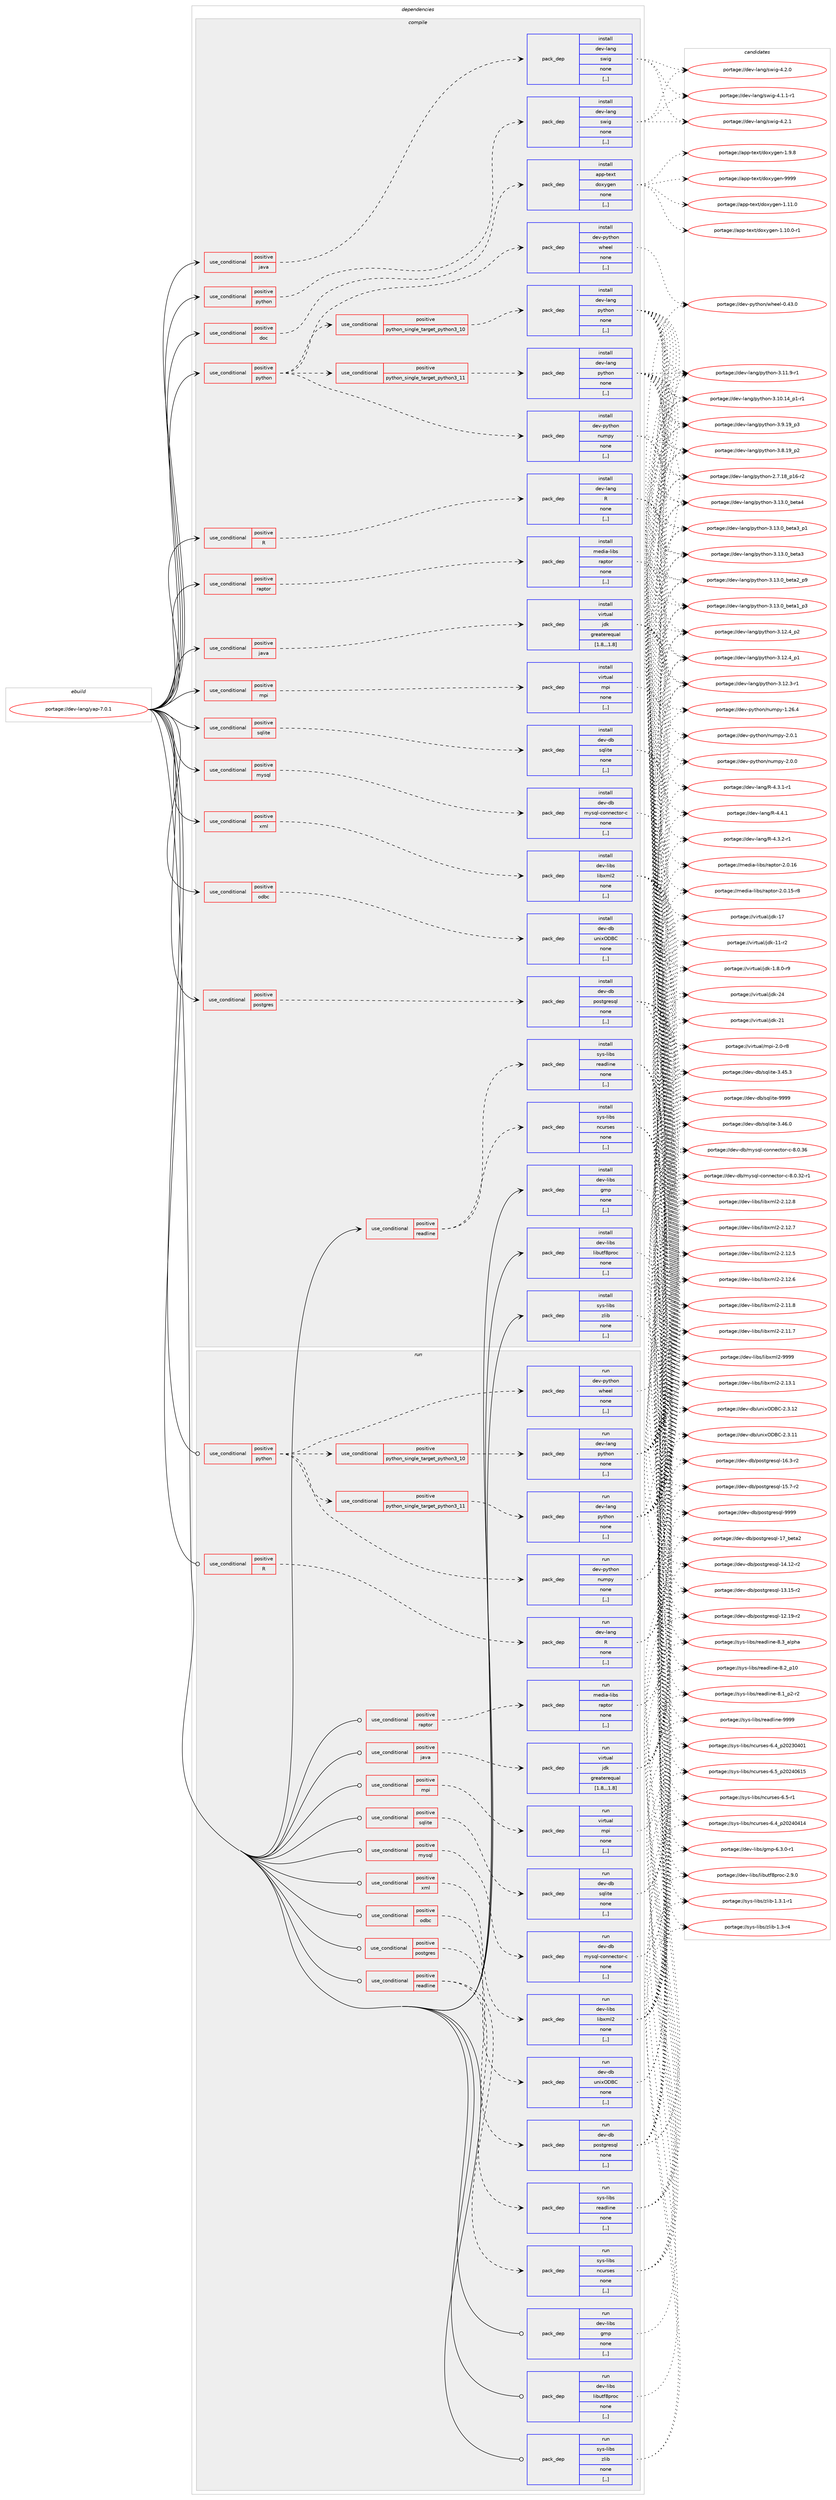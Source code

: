 digraph prolog {

# *************
# Graph options
# *************

newrank=true;
concentrate=true;
compound=true;
graph [rankdir=LR,fontname=Helvetica,fontsize=10,ranksep=1.5];#, ranksep=2.5, nodesep=0.2];
edge  [arrowhead=vee];
node  [fontname=Helvetica,fontsize=10];

# **********
# The ebuild
# **********

subgraph cluster_leftcol {
color=gray;
label=<<i>ebuild</i>>;
id [label="portage://dev-lang/yap-7.0.1", color=red, width=4, href="../dev-lang/yap-7.0.1.svg"];
}

# ****************
# The dependencies
# ****************

subgraph cluster_midcol {
color=gray;
label=<<i>dependencies</i>>;
subgraph cluster_compile {
fillcolor="#eeeeee";
style=filled;
label=<<i>compile</i>>;
subgraph cond25592 {
dependency106062 [label=<<TABLE BORDER="0" CELLBORDER="1" CELLSPACING="0" CELLPADDING="4"><TR><TD ROWSPAN="3" CELLPADDING="10">use_conditional</TD></TR><TR><TD>positive</TD></TR><TR><TD>R</TD></TR></TABLE>>, shape=none, color=red];
subgraph pack79321 {
dependency106063 [label=<<TABLE BORDER="0" CELLBORDER="1" CELLSPACING="0" CELLPADDING="4" WIDTH="220"><TR><TD ROWSPAN="6" CELLPADDING="30">pack_dep</TD></TR><TR><TD WIDTH="110">install</TD></TR><TR><TD>dev-lang</TD></TR><TR><TD>R</TD></TR><TR><TD>none</TD></TR><TR><TD>[,,]</TD></TR></TABLE>>, shape=none, color=blue];
}
dependency106062:e -> dependency106063:w [weight=20,style="dashed",arrowhead="vee"];
}
id:e -> dependency106062:w [weight=20,style="solid",arrowhead="vee"];
subgraph cond25593 {
dependency106064 [label=<<TABLE BORDER="0" CELLBORDER="1" CELLSPACING="0" CELLPADDING="4"><TR><TD ROWSPAN="3" CELLPADDING="10">use_conditional</TD></TR><TR><TD>positive</TD></TR><TR><TD>doc</TD></TR></TABLE>>, shape=none, color=red];
subgraph pack79322 {
dependency106065 [label=<<TABLE BORDER="0" CELLBORDER="1" CELLSPACING="0" CELLPADDING="4" WIDTH="220"><TR><TD ROWSPAN="6" CELLPADDING="30">pack_dep</TD></TR><TR><TD WIDTH="110">install</TD></TR><TR><TD>app-text</TD></TR><TR><TD>doxygen</TD></TR><TR><TD>none</TD></TR><TR><TD>[,,]</TD></TR></TABLE>>, shape=none, color=blue];
}
dependency106064:e -> dependency106065:w [weight=20,style="dashed",arrowhead="vee"];
}
id:e -> dependency106064:w [weight=20,style="solid",arrowhead="vee"];
subgraph cond25594 {
dependency106066 [label=<<TABLE BORDER="0" CELLBORDER="1" CELLSPACING="0" CELLPADDING="4"><TR><TD ROWSPAN="3" CELLPADDING="10">use_conditional</TD></TR><TR><TD>positive</TD></TR><TR><TD>java</TD></TR></TABLE>>, shape=none, color=red];
subgraph pack79323 {
dependency106067 [label=<<TABLE BORDER="0" CELLBORDER="1" CELLSPACING="0" CELLPADDING="4" WIDTH="220"><TR><TD ROWSPAN="6" CELLPADDING="30">pack_dep</TD></TR><TR><TD WIDTH="110">install</TD></TR><TR><TD>dev-lang</TD></TR><TR><TD>swig</TD></TR><TR><TD>none</TD></TR><TR><TD>[,,]</TD></TR></TABLE>>, shape=none, color=blue];
}
dependency106066:e -> dependency106067:w [weight=20,style="dashed",arrowhead="vee"];
}
id:e -> dependency106066:w [weight=20,style="solid",arrowhead="vee"];
subgraph cond25595 {
dependency106068 [label=<<TABLE BORDER="0" CELLBORDER="1" CELLSPACING="0" CELLPADDING="4"><TR><TD ROWSPAN="3" CELLPADDING="10">use_conditional</TD></TR><TR><TD>positive</TD></TR><TR><TD>java</TD></TR></TABLE>>, shape=none, color=red];
subgraph pack79324 {
dependency106069 [label=<<TABLE BORDER="0" CELLBORDER="1" CELLSPACING="0" CELLPADDING="4" WIDTH="220"><TR><TD ROWSPAN="6" CELLPADDING="30">pack_dep</TD></TR><TR><TD WIDTH="110">install</TD></TR><TR><TD>virtual</TD></TR><TR><TD>jdk</TD></TR><TR><TD>greaterequal</TD></TR><TR><TD>[1.8,,,1.8]</TD></TR></TABLE>>, shape=none, color=blue];
}
dependency106068:e -> dependency106069:w [weight=20,style="dashed",arrowhead="vee"];
}
id:e -> dependency106068:w [weight=20,style="solid",arrowhead="vee"];
subgraph cond25596 {
dependency106070 [label=<<TABLE BORDER="0" CELLBORDER="1" CELLSPACING="0" CELLPADDING="4"><TR><TD ROWSPAN="3" CELLPADDING="10">use_conditional</TD></TR><TR><TD>positive</TD></TR><TR><TD>mpi</TD></TR></TABLE>>, shape=none, color=red];
subgraph pack79325 {
dependency106071 [label=<<TABLE BORDER="0" CELLBORDER="1" CELLSPACING="0" CELLPADDING="4" WIDTH="220"><TR><TD ROWSPAN="6" CELLPADDING="30">pack_dep</TD></TR><TR><TD WIDTH="110">install</TD></TR><TR><TD>virtual</TD></TR><TR><TD>mpi</TD></TR><TR><TD>none</TD></TR><TR><TD>[,,]</TD></TR></TABLE>>, shape=none, color=blue];
}
dependency106070:e -> dependency106071:w [weight=20,style="dashed",arrowhead="vee"];
}
id:e -> dependency106070:w [weight=20,style="solid",arrowhead="vee"];
subgraph cond25597 {
dependency106072 [label=<<TABLE BORDER="0" CELLBORDER="1" CELLSPACING="0" CELLPADDING="4"><TR><TD ROWSPAN="3" CELLPADDING="10">use_conditional</TD></TR><TR><TD>positive</TD></TR><TR><TD>mysql</TD></TR></TABLE>>, shape=none, color=red];
subgraph pack79326 {
dependency106073 [label=<<TABLE BORDER="0" CELLBORDER="1" CELLSPACING="0" CELLPADDING="4" WIDTH="220"><TR><TD ROWSPAN="6" CELLPADDING="30">pack_dep</TD></TR><TR><TD WIDTH="110">install</TD></TR><TR><TD>dev-db</TD></TR><TR><TD>mysql-connector-c</TD></TR><TR><TD>none</TD></TR><TR><TD>[,,]</TD></TR></TABLE>>, shape=none, color=blue];
}
dependency106072:e -> dependency106073:w [weight=20,style="dashed",arrowhead="vee"];
}
id:e -> dependency106072:w [weight=20,style="solid",arrowhead="vee"];
subgraph cond25598 {
dependency106074 [label=<<TABLE BORDER="0" CELLBORDER="1" CELLSPACING="0" CELLPADDING="4"><TR><TD ROWSPAN="3" CELLPADDING="10">use_conditional</TD></TR><TR><TD>positive</TD></TR><TR><TD>odbc</TD></TR></TABLE>>, shape=none, color=red];
subgraph pack79327 {
dependency106075 [label=<<TABLE BORDER="0" CELLBORDER="1" CELLSPACING="0" CELLPADDING="4" WIDTH="220"><TR><TD ROWSPAN="6" CELLPADDING="30">pack_dep</TD></TR><TR><TD WIDTH="110">install</TD></TR><TR><TD>dev-db</TD></TR><TR><TD>unixODBC</TD></TR><TR><TD>none</TD></TR><TR><TD>[,,]</TD></TR></TABLE>>, shape=none, color=blue];
}
dependency106074:e -> dependency106075:w [weight=20,style="dashed",arrowhead="vee"];
}
id:e -> dependency106074:w [weight=20,style="solid",arrowhead="vee"];
subgraph cond25599 {
dependency106076 [label=<<TABLE BORDER="0" CELLBORDER="1" CELLSPACING="0" CELLPADDING="4"><TR><TD ROWSPAN="3" CELLPADDING="10">use_conditional</TD></TR><TR><TD>positive</TD></TR><TR><TD>postgres</TD></TR></TABLE>>, shape=none, color=red];
subgraph pack79328 {
dependency106077 [label=<<TABLE BORDER="0" CELLBORDER="1" CELLSPACING="0" CELLPADDING="4" WIDTH="220"><TR><TD ROWSPAN="6" CELLPADDING="30">pack_dep</TD></TR><TR><TD WIDTH="110">install</TD></TR><TR><TD>dev-db</TD></TR><TR><TD>postgresql</TD></TR><TR><TD>none</TD></TR><TR><TD>[,,]</TD></TR></TABLE>>, shape=none, color=blue];
}
dependency106076:e -> dependency106077:w [weight=20,style="dashed",arrowhead="vee"];
}
id:e -> dependency106076:w [weight=20,style="solid",arrowhead="vee"];
subgraph cond25600 {
dependency106078 [label=<<TABLE BORDER="0" CELLBORDER="1" CELLSPACING="0" CELLPADDING="4"><TR><TD ROWSPAN="3" CELLPADDING="10">use_conditional</TD></TR><TR><TD>positive</TD></TR><TR><TD>python</TD></TR></TABLE>>, shape=none, color=red];
subgraph cond25601 {
dependency106079 [label=<<TABLE BORDER="0" CELLBORDER="1" CELLSPACING="0" CELLPADDING="4"><TR><TD ROWSPAN="3" CELLPADDING="10">use_conditional</TD></TR><TR><TD>positive</TD></TR><TR><TD>python_single_target_python3_10</TD></TR></TABLE>>, shape=none, color=red];
subgraph pack79329 {
dependency106080 [label=<<TABLE BORDER="0" CELLBORDER="1" CELLSPACING="0" CELLPADDING="4" WIDTH="220"><TR><TD ROWSPAN="6" CELLPADDING="30">pack_dep</TD></TR><TR><TD WIDTH="110">install</TD></TR><TR><TD>dev-lang</TD></TR><TR><TD>python</TD></TR><TR><TD>none</TD></TR><TR><TD>[,,]</TD></TR></TABLE>>, shape=none, color=blue];
}
dependency106079:e -> dependency106080:w [weight=20,style="dashed",arrowhead="vee"];
}
dependency106078:e -> dependency106079:w [weight=20,style="dashed",arrowhead="vee"];
subgraph cond25602 {
dependency106081 [label=<<TABLE BORDER="0" CELLBORDER="1" CELLSPACING="0" CELLPADDING="4"><TR><TD ROWSPAN="3" CELLPADDING="10">use_conditional</TD></TR><TR><TD>positive</TD></TR><TR><TD>python_single_target_python3_11</TD></TR></TABLE>>, shape=none, color=red];
subgraph pack79330 {
dependency106082 [label=<<TABLE BORDER="0" CELLBORDER="1" CELLSPACING="0" CELLPADDING="4" WIDTH="220"><TR><TD ROWSPAN="6" CELLPADDING="30">pack_dep</TD></TR><TR><TD WIDTH="110">install</TD></TR><TR><TD>dev-lang</TD></TR><TR><TD>python</TD></TR><TR><TD>none</TD></TR><TR><TD>[,,]</TD></TR></TABLE>>, shape=none, color=blue];
}
dependency106081:e -> dependency106082:w [weight=20,style="dashed",arrowhead="vee"];
}
dependency106078:e -> dependency106081:w [weight=20,style="dashed",arrowhead="vee"];
subgraph pack79331 {
dependency106083 [label=<<TABLE BORDER="0" CELLBORDER="1" CELLSPACING="0" CELLPADDING="4" WIDTH="220"><TR><TD ROWSPAN="6" CELLPADDING="30">pack_dep</TD></TR><TR><TD WIDTH="110">install</TD></TR><TR><TD>dev-python</TD></TR><TR><TD>wheel</TD></TR><TR><TD>none</TD></TR><TR><TD>[,,]</TD></TR></TABLE>>, shape=none, color=blue];
}
dependency106078:e -> dependency106083:w [weight=20,style="dashed",arrowhead="vee"];
subgraph pack79332 {
dependency106084 [label=<<TABLE BORDER="0" CELLBORDER="1" CELLSPACING="0" CELLPADDING="4" WIDTH="220"><TR><TD ROWSPAN="6" CELLPADDING="30">pack_dep</TD></TR><TR><TD WIDTH="110">install</TD></TR><TR><TD>dev-python</TD></TR><TR><TD>numpy</TD></TR><TR><TD>none</TD></TR><TR><TD>[,,]</TD></TR></TABLE>>, shape=none, color=blue];
}
dependency106078:e -> dependency106084:w [weight=20,style="dashed",arrowhead="vee"];
}
id:e -> dependency106078:w [weight=20,style="solid",arrowhead="vee"];
subgraph cond25603 {
dependency106085 [label=<<TABLE BORDER="0" CELLBORDER="1" CELLSPACING="0" CELLPADDING="4"><TR><TD ROWSPAN="3" CELLPADDING="10">use_conditional</TD></TR><TR><TD>positive</TD></TR><TR><TD>python</TD></TR></TABLE>>, shape=none, color=red];
subgraph pack79333 {
dependency106086 [label=<<TABLE BORDER="0" CELLBORDER="1" CELLSPACING="0" CELLPADDING="4" WIDTH="220"><TR><TD ROWSPAN="6" CELLPADDING="30">pack_dep</TD></TR><TR><TD WIDTH="110">install</TD></TR><TR><TD>dev-lang</TD></TR><TR><TD>swig</TD></TR><TR><TD>none</TD></TR><TR><TD>[,,]</TD></TR></TABLE>>, shape=none, color=blue];
}
dependency106085:e -> dependency106086:w [weight=20,style="dashed",arrowhead="vee"];
}
id:e -> dependency106085:w [weight=20,style="solid",arrowhead="vee"];
subgraph cond25604 {
dependency106087 [label=<<TABLE BORDER="0" CELLBORDER="1" CELLSPACING="0" CELLPADDING="4"><TR><TD ROWSPAN="3" CELLPADDING="10">use_conditional</TD></TR><TR><TD>positive</TD></TR><TR><TD>raptor</TD></TR></TABLE>>, shape=none, color=red];
subgraph pack79334 {
dependency106088 [label=<<TABLE BORDER="0" CELLBORDER="1" CELLSPACING="0" CELLPADDING="4" WIDTH="220"><TR><TD ROWSPAN="6" CELLPADDING="30">pack_dep</TD></TR><TR><TD WIDTH="110">install</TD></TR><TR><TD>media-libs</TD></TR><TR><TD>raptor</TD></TR><TR><TD>none</TD></TR><TR><TD>[,,]</TD></TR></TABLE>>, shape=none, color=blue];
}
dependency106087:e -> dependency106088:w [weight=20,style="dashed",arrowhead="vee"];
}
id:e -> dependency106087:w [weight=20,style="solid",arrowhead="vee"];
subgraph cond25605 {
dependency106089 [label=<<TABLE BORDER="0" CELLBORDER="1" CELLSPACING="0" CELLPADDING="4"><TR><TD ROWSPAN="3" CELLPADDING="10">use_conditional</TD></TR><TR><TD>positive</TD></TR><TR><TD>readline</TD></TR></TABLE>>, shape=none, color=red];
subgraph pack79335 {
dependency106090 [label=<<TABLE BORDER="0" CELLBORDER="1" CELLSPACING="0" CELLPADDING="4" WIDTH="220"><TR><TD ROWSPAN="6" CELLPADDING="30">pack_dep</TD></TR><TR><TD WIDTH="110">install</TD></TR><TR><TD>sys-libs</TD></TR><TR><TD>readline</TD></TR><TR><TD>none</TD></TR><TR><TD>[,,]</TD></TR></TABLE>>, shape=none, color=blue];
}
dependency106089:e -> dependency106090:w [weight=20,style="dashed",arrowhead="vee"];
subgraph pack79336 {
dependency106091 [label=<<TABLE BORDER="0" CELLBORDER="1" CELLSPACING="0" CELLPADDING="4" WIDTH="220"><TR><TD ROWSPAN="6" CELLPADDING="30">pack_dep</TD></TR><TR><TD WIDTH="110">install</TD></TR><TR><TD>sys-libs</TD></TR><TR><TD>ncurses</TD></TR><TR><TD>none</TD></TR><TR><TD>[,,]</TD></TR></TABLE>>, shape=none, color=blue];
}
dependency106089:e -> dependency106091:w [weight=20,style="dashed",arrowhead="vee"];
}
id:e -> dependency106089:w [weight=20,style="solid",arrowhead="vee"];
subgraph cond25606 {
dependency106092 [label=<<TABLE BORDER="0" CELLBORDER="1" CELLSPACING="0" CELLPADDING="4"><TR><TD ROWSPAN="3" CELLPADDING="10">use_conditional</TD></TR><TR><TD>positive</TD></TR><TR><TD>sqlite</TD></TR></TABLE>>, shape=none, color=red];
subgraph pack79337 {
dependency106093 [label=<<TABLE BORDER="0" CELLBORDER="1" CELLSPACING="0" CELLPADDING="4" WIDTH="220"><TR><TD ROWSPAN="6" CELLPADDING="30">pack_dep</TD></TR><TR><TD WIDTH="110">install</TD></TR><TR><TD>dev-db</TD></TR><TR><TD>sqlite</TD></TR><TR><TD>none</TD></TR><TR><TD>[,,]</TD></TR></TABLE>>, shape=none, color=blue];
}
dependency106092:e -> dependency106093:w [weight=20,style="dashed",arrowhead="vee"];
}
id:e -> dependency106092:w [weight=20,style="solid",arrowhead="vee"];
subgraph cond25607 {
dependency106094 [label=<<TABLE BORDER="0" CELLBORDER="1" CELLSPACING="0" CELLPADDING="4"><TR><TD ROWSPAN="3" CELLPADDING="10">use_conditional</TD></TR><TR><TD>positive</TD></TR><TR><TD>xml</TD></TR></TABLE>>, shape=none, color=red];
subgraph pack79338 {
dependency106095 [label=<<TABLE BORDER="0" CELLBORDER="1" CELLSPACING="0" CELLPADDING="4" WIDTH="220"><TR><TD ROWSPAN="6" CELLPADDING="30">pack_dep</TD></TR><TR><TD WIDTH="110">install</TD></TR><TR><TD>dev-libs</TD></TR><TR><TD>libxml2</TD></TR><TR><TD>none</TD></TR><TR><TD>[,,]</TD></TR></TABLE>>, shape=none, color=blue];
}
dependency106094:e -> dependency106095:w [weight=20,style="dashed",arrowhead="vee"];
}
id:e -> dependency106094:w [weight=20,style="solid",arrowhead="vee"];
subgraph pack79339 {
dependency106096 [label=<<TABLE BORDER="0" CELLBORDER="1" CELLSPACING="0" CELLPADDING="4" WIDTH="220"><TR><TD ROWSPAN="6" CELLPADDING="30">pack_dep</TD></TR><TR><TD WIDTH="110">install</TD></TR><TR><TD>dev-libs</TD></TR><TR><TD>gmp</TD></TR><TR><TD>none</TD></TR><TR><TD>[,,]</TD></TR></TABLE>>, shape=none, color=blue];
}
id:e -> dependency106096:w [weight=20,style="solid",arrowhead="vee"];
subgraph pack79340 {
dependency106097 [label=<<TABLE BORDER="0" CELLBORDER="1" CELLSPACING="0" CELLPADDING="4" WIDTH="220"><TR><TD ROWSPAN="6" CELLPADDING="30">pack_dep</TD></TR><TR><TD WIDTH="110">install</TD></TR><TR><TD>dev-libs</TD></TR><TR><TD>libutf8proc</TD></TR><TR><TD>none</TD></TR><TR><TD>[,,]</TD></TR></TABLE>>, shape=none, color=blue];
}
id:e -> dependency106097:w [weight=20,style="solid",arrowhead="vee"];
subgraph pack79341 {
dependency106098 [label=<<TABLE BORDER="0" CELLBORDER="1" CELLSPACING="0" CELLPADDING="4" WIDTH="220"><TR><TD ROWSPAN="6" CELLPADDING="30">pack_dep</TD></TR><TR><TD WIDTH="110">install</TD></TR><TR><TD>sys-libs</TD></TR><TR><TD>zlib</TD></TR><TR><TD>none</TD></TR><TR><TD>[,,]</TD></TR></TABLE>>, shape=none, color=blue];
}
id:e -> dependency106098:w [weight=20,style="solid",arrowhead="vee"];
}
subgraph cluster_compileandrun {
fillcolor="#eeeeee";
style=filled;
label=<<i>compile and run</i>>;
}
subgraph cluster_run {
fillcolor="#eeeeee";
style=filled;
label=<<i>run</i>>;
subgraph cond25608 {
dependency106099 [label=<<TABLE BORDER="0" CELLBORDER="1" CELLSPACING="0" CELLPADDING="4"><TR><TD ROWSPAN="3" CELLPADDING="10">use_conditional</TD></TR><TR><TD>positive</TD></TR><TR><TD>R</TD></TR></TABLE>>, shape=none, color=red];
subgraph pack79342 {
dependency106100 [label=<<TABLE BORDER="0" CELLBORDER="1" CELLSPACING="0" CELLPADDING="4" WIDTH="220"><TR><TD ROWSPAN="6" CELLPADDING="30">pack_dep</TD></TR><TR><TD WIDTH="110">run</TD></TR><TR><TD>dev-lang</TD></TR><TR><TD>R</TD></TR><TR><TD>none</TD></TR><TR><TD>[,,]</TD></TR></TABLE>>, shape=none, color=blue];
}
dependency106099:e -> dependency106100:w [weight=20,style="dashed",arrowhead="vee"];
}
id:e -> dependency106099:w [weight=20,style="solid",arrowhead="odot"];
subgraph cond25609 {
dependency106101 [label=<<TABLE BORDER="0" CELLBORDER="1" CELLSPACING="0" CELLPADDING="4"><TR><TD ROWSPAN="3" CELLPADDING="10">use_conditional</TD></TR><TR><TD>positive</TD></TR><TR><TD>java</TD></TR></TABLE>>, shape=none, color=red];
subgraph pack79343 {
dependency106102 [label=<<TABLE BORDER="0" CELLBORDER="1" CELLSPACING="0" CELLPADDING="4" WIDTH="220"><TR><TD ROWSPAN="6" CELLPADDING="30">pack_dep</TD></TR><TR><TD WIDTH="110">run</TD></TR><TR><TD>virtual</TD></TR><TR><TD>jdk</TD></TR><TR><TD>greaterequal</TD></TR><TR><TD>[1.8,,,1.8]</TD></TR></TABLE>>, shape=none, color=blue];
}
dependency106101:e -> dependency106102:w [weight=20,style="dashed",arrowhead="vee"];
}
id:e -> dependency106101:w [weight=20,style="solid",arrowhead="odot"];
subgraph cond25610 {
dependency106103 [label=<<TABLE BORDER="0" CELLBORDER="1" CELLSPACING="0" CELLPADDING="4"><TR><TD ROWSPAN="3" CELLPADDING="10">use_conditional</TD></TR><TR><TD>positive</TD></TR><TR><TD>mpi</TD></TR></TABLE>>, shape=none, color=red];
subgraph pack79344 {
dependency106104 [label=<<TABLE BORDER="0" CELLBORDER="1" CELLSPACING="0" CELLPADDING="4" WIDTH="220"><TR><TD ROWSPAN="6" CELLPADDING="30">pack_dep</TD></TR><TR><TD WIDTH="110">run</TD></TR><TR><TD>virtual</TD></TR><TR><TD>mpi</TD></TR><TR><TD>none</TD></TR><TR><TD>[,,]</TD></TR></TABLE>>, shape=none, color=blue];
}
dependency106103:e -> dependency106104:w [weight=20,style="dashed",arrowhead="vee"];
}
id:e -> dependency106103:w [weight=20,style="solid",arrowhead="odot"];
subgraph cond25611 {
dependency106105 [label=<<TABLE BORDER="0" CELLBORDER="1" CELLSPACING="0" CELLPADDING="4"><TR><TD ROWSPAN="3" CELLPADDING="10">use_conditional</TD></TR><TR><TD>positive</TD></TR><TR><TD>mysql</TD></TR></TABLE>>, shape=none, color=red];
subgraph pack79345 {
dependency106106 [label=<<TABLE BORDER="0" CELLBORDER="1" CELLSPACING="0" CELLPADDING="4" WIDTH="220"><TR><TD ROWSPAN="6" CELLPADDING="30">pack_dep</TD></TR><TR><TD WIDTH="110">run</TD></TR><TR><TD>dev-db</TD></TR><TR><TD>mysql-connector-c</TD></TR><TR><TD>none</TD></TR><TR><TD>[,,]</TD></TR></TABLE>>, shape=none, color=blue];
}
dependency106105:e -> dependency106106:w [weight=20,style="dashed",arrowhead="vee"];
}
id:e -> dependency106105:w [weight=20,style="solid",arrowhead="odot"];
subgraph cond25612 {
dependency106107 [label=<<TABLE BORDER="0" CELLBORDER="1" CELLSPACING="0" CELLPADDING="4"><TR><TD ROWSPAN="3" CELLPADDING="10">use_conditional</TD></TR><TR><TD>positive</TD></TR><TR><TD>odbc</TD></TR></TABLE>>, shape=none, color=red];
subgraph pack79346 {
dependency106108 [label=<<TABLE BORDER="0" CELLBORDER="1" CELLSPACING="0" CELLPADDING="4" WIDTH="220"><TR><TD ROWSPAN="6" CELLPADDING="30">pack_dep</TD></TR><TR><TD WIDTH="110">run</TD></TR><TR><TD>dev-db</TD></TR><TR><TD>unixODBC</TD></TR><TR><TD>none</TD></TR><TR><TD>[,,]</TD></TR></TABLE>>, shape=none, color=blue];
}
dependency106107:e -> dependency106108:w [weight=20,style="dashed",arrowhead="vee"];
}
id:e -> dependency106107:w [weight=20,style="solid",arrowhead="odot"];
subgraph cond25613 {
dependency106109 [label=<<TABLE BORDER="0" CELLBORDER="1" CELLSPACING="0" CELLPADDING="4"><TR><TD ROWSPAN="3" CELLPADDING="10">use_conditional</TD></TR><TR><TD>positive</TD></TR><TR><TD>postgres</TD></TR></TABLE>>, shape=none, color=red];
subgraph pack79347 {
dependency106110 [label=<<TABLE BORDER="0" CELLBORDER="1" CELLSPACING="0" CELLPADDING="4" WIDTH="220"><TR><TD ROWSPAN="6" CELLPADDING="30">pack_dep</TD></TR><TR><TD WIDTH="110">run</TD></TR><TR><TD>dev-db</TD></TR><TR><TD>postgresql</TD></TR><TR><TD>none</TD></TR><TR><TD>[,,]</TD></TR></TABLE>>, shape=none, color=blue];
}
dependency106109:e -> dependency106110:w [weight=20,style="dashed",arrowhead="vee"];
}
id:e -> dependency106109:w [weight=20,style="solid",arrowhead="odot"];
subgraph cond25614 {
dependency106111 [label=<<TABLE BORDER="0" CELLBORDER="1" CELLSPACING="0" CELLPADDING="4"><TR><TD ROWSPAN="3" CELLPADDING="10">use_conditional</TD></TR><TR><TD>positive</TD></TR><TR><TD>python</TD></TR></TABLE>>, shape=none, color=red];
subgraph cond25615 {
dependency106112 [label=<<TABLE BORDER="0" CELLBORDER="1" CELLSPACING="0" CELLPADDING="4"><TR><TD ROWSPAN="3" CELLPADDING="10">use_conditional</TD></TR><TR><TD>positive</TD></TR><TR><TD>python_single_target_python3_10</TD></TR></TABLE>>, shape=none, color=red];
subgraph pack79348 {
dependency106113 [label=<<TABLE BORDER="0" CELLBORDER="1" CELLSPACING="0" CELLPADDING="4" WIDTH="220"><TR><TD ROWSPAN="6" CELLPADDING="30">pack_dep</TD></TR><TR><TD WIDTH="110">run</TD></TR><TR><TD>dev-lang</TD></TR><TR><TD>python</TD></TR><TR><TD>none</TD></TR><TR><TD>[,,]</TD></TR></TABLE>>, shape=none, color=blue];
}
dependency106112:e -> dependency106113:w [weight=20,style="dashed",arrowhead="vee"];
}
dependency106111:e -> dependency106112:w [weight=20,style="dashed",arrowhead="vee"];
subgraph cond25616 {
dependency106114 [label=<<TABLE BORDER="0" CELLBORDER="1" CELLSPACING="0" CELLPADDING="4"><TR><TD ROWSPAN="3" CELLPADDING="10">use_conditional</TD></TR><TR><TD>positive</TD></TR><TR><TD>python_single_target_python3_11</TD></TR></TABLE>>, shape=none, color=red];
subgraph pack79349 {
dependency106115 [label=<<TABLE BORDER="0" CELLBORDER="1" CELLSPACING="0" CELLPADDING="4" WIDTH="220"><TR><TD ROWSPAN="6" CELLPADDING="30">pack_dep</TD></TR><TR><TD WIDTH="110">run</TD></TR><TR><TD>dev-lang</TD></TR><TR><TD>python</TD></TR><TR><TD>none</TD></TR><TR><TD>[,,]</TD></TR></TABLE>>, shape=none, color=blue];
}
dependency106114:e -> dependency106115:w [weight=20,style="dashed",arrowhead="vee"];
}
dependency106111:e -> dependency106114:w [weight=20,style="dashed",arrowhead="vee"];
subgraph pack79350 {
dependency106116 [label=<<TABLE BORDER="0" CELLBORDER="1" CELLSPACING="0" CELLPADDING="4" WIDTH="220"><TR><TD ROWSPAN="6" CELLPADDING="30">pack_dep</TD></TR><TR><TD WIDTH="110">run</TD></TR><TR><TD>dev-python</TD></TR><TR><TD>wheel</TD></TR><TR><TD>none</TD></TR><TR><TD>[,,]</TD></TR></TABLE>>, shape=none, color=blue];
}
dependency106111:e -> dependency106116:w [weight=20,style="dashed",arrowhead="vee"];
subgraph pack79351 {
dependency106117 [label=<<TABLE BORDER="0" CELLBORDER="1" CELLSPACING="0" CELLPADDING="4" WIDTH="220"><TR><TD ROWSPAN="6" CELLPADDING="30">pack_dep</TD></TR><TR><TD WIDTH="110">run</TD></TR><TR><TD>dev-python</TD></TR><TR><TD>numpy</TD></TR><TR><TD>none</TD></TR><TR><TD>[,,]</TD></TR></TABLE>>, shape=none, color=blue];
}
dependency106111:e -> dependency106117:w [weight=20,style="dashed",arrowhead="vee"];
}
id:e -> dependency106111:w [weight=20,style="solid",arrowhead="odot"];
subgraph cond25617 {
dependency106118 [label=<<TABLE BORDER="0" CELLBORDER="1" CELLSPACING="0" CELLPADDING="4"><TR><TD ROWSPAN="3" CELLPADDING="10">use_conditional</TD></TR><TR><TD>positive</TD></TR><TR><TD>raptor</TD></TR></TABLE>>, shape=none, color=red];
subgraph pack79352 {
dependency106119 [label=<<TABLE BORDER="0" CELLBORDER="1" CELLSPACING="0" CELLPADDING="4" WIDTH="220"><TR><TD ROWSPAN="6" CELLPADDING="30">pack_dep</TD></TR><TR><TD WIDTH="110">run</TD></TR><TR><TD>media-libs</TD></TR><TR><TD>raptor</TD></TR><TR><TD>none</TD></TR><TR><TD>[,,]</TD></TR></TABLE>>, shape=none, color=blue];
}
dependency106118:e -> dependency106119:w [weight=20,style="dashed",arrowhead="vee"];
}
id:e -> dependency106118:w [weight=20,style="solid",arrowhead="odot"];
subgraph cond25618 {
dependency106120 [label=<<TABLE BORDER="0" CELLBORDER="1" CELLSPACING="0" CELLPADDING="4"><TR><TD ROWSPAN="3" CELLPADDING="10">use_conditional</TD></TR><TR><TD>positive</TD></TR><TR><TD>readline</TD></TR></TABLE>>, shape=none, color=red];
subgraph pack79353 {
dependency106121 [label=<<TABLE BORDER="0" CELLBORDER="1" CELLSPACING="0" CELLPADDING="4" WIDTH="220"><TR><TD ROWSPAN="6" CELLPADDING="30">pack_dep</TD></TR><TR><TD WIDTH="110">run</TD></TR><TR><TD>sys-libs</TD></TR><TR><TD>readline</TD></TR><TR><TD>none</TD></TR><TR><TD>[,,]</TD></TR></TABLE>>, shape=none, color=blue];
}
dependency106120:e -> dependency106121:w [weight=20,style="dashed",arrowhead="vee"];
subgraph pack79354 {
dependency106122 [label=<<TABLE BORDER="0" CELLBORDER="1" CELLSPACING="0" CELLPADDING="4" WIDTH="220"><TR><TD ROWSPAN="6" CELLPADDING="30">pack_dep</TD></TR><TR><TD WIDTH="110">run</TD></TR><TR><TD>sys-libs</TD></TR><TR><TD>ncurses</TD></TR><TR><TD>none</TD></TR><TR><TD>[,,]</TD></TR></TABLE>>, shape=none, color=blue];
}
dependency106120:e -> dependency106122:w [weight=20,style="dashed",arrowhead="vee"];
}
id:e -> dependency106120:w [weight=20,style="solid",arrowhead="odot"];
subgraph cond25619 {
dependency106123 [label=<<TABLE BORDER="0" CELLBORDER="1" CELLSPACING="0" CELLPADDING="4"><TR><TD ROWSPAN="3" CELLPADDING="10">use_conditional</TD></TR><TR><TD>positive</TD></TR><TR><TD>sqlite</TD></TR></TABLE>>, shape=none, color=red];
subgraph pack79355 {
dependency106124 [label=<<TABLE BORDER="0" CELLBORDER="1" CELLSPACING="0" CELLPADDING="4" WIDTH="220"><TR><TD ROWSPAN="6" CELLPADDING="30">pack_dep</TD></TR><TR><TD WIDTH="110">run</TD></TR><TR><TD>dev-db</TD></TR><TR><TD>sqlite</TD></TR><TR><TD>none</TD></TR><TR><TD>[,,]</TD></TR></TABLE>>, shape=none, color=blue];
}
dependency106123:e -> dependency106124:w [weight=20,style="dashed",arrowhead="vee"];
}
id:e -> dependency106123:w [weight=20,style="solid",arrowhead="odot"];
subgraph cond25620 {
dependency106125 [label=<<TABLE BORDER="0" CELLBORDER="1" CELLSPACING="0" CELLPADDING="4"><TR><TD ROWSPAN="3" CELLPADDING="10">use_conditional</TD></TR><TR><TD>positive</TD></TR><TR><TD>xml</TD></TR></TABLE>>, shape=none, color=red];
subgraph pack79356 {
dependency106126 [label=<<TABLE BORDER="0" CELLBORDER="1" CELLSPACING="0" CELLPADDING="4" WIDTH="220"><TR><TD ROWSPAN="6" CELLPADDING="30">pack_dep</TD></TR><TR><TD WIDTH="110">run</TD></TR><TR><TD>dev-libs</TD></TR><TR><TD>libxml2</TD></TR><TR><TD>none</TD></TR><TR><TD>[,,]</TD></TR></TABLE>>, shape=none, color=blue];
}
dependency106125:e -> dependency106126:w [weight=20,style="dashed",arrowhead="vee"];
}
id:e -> dependency106125:w [weight=20,style="solid",arrowhead="odot"];
subgraph pack79357 {
dependency106127 [label=<<TABLE BORDER="0" CELLBORDER="1" CELLSPACING="0" CELLPADDING="4" WIDTH="220"><TR><TD ROWSPAN="6" CELLPADDING="30">pack_dep</TD></TR><TR><TD WIDTH="110">run</TD></TR><TR><TD>dev-libs</TD></TR><TR><TD>gmp</TD></TR><TR><TD>none</TD></TR><TR><TD>[,,]</TD></TR></TABLE>>, shape=none, color=blue];
}
id:e -> dependency106127:w [weight=20,style="solid",arrowhead="odot"];
subgraph pack79358 {
dependency106128 [label=<<TABLE BORDER="0" CELLBORDER="1" CELLSPACING="0" CELLPADDING="4" WIDTH="220"><TR><TD ROWSPAN="6" CELLPADDING="30">pack_dep</TD></TR><TR><TD WIDTH="110">run</TD></TR><TR><TD>dev-libs</TD></TR><TR><TD>libutf8proc</TD></TR><TR><TD>none</TD></TR><TR><TD>[,,]</TD></TR></TABLE>>, shape=none, color=blue];
}
id:e -> dependency106128:w [weight=20,style="solid",arrowhead="odot"];
subgraph pack79359 {
dependency106129 [label=<<TABLE BORDER="0" CELLBORDER="1" CELLSPACING="0" CELLPADDING="4" WIDTH="220"><TR><TD ROWSPAN="6" CELLPADDING="30">pack_dep</TD></TR><TR><TD WIDTH="110">run</TD></TR><TR><TD>sys-libs</TD></TR><TR><TD>zlib</TD></TR><TR><TD>none</TD></TR><TR><TD>[,,]</TD></TR></TABLE>>, shape=none, color=blue];
}
id:e -> dependency106129:w [weight=20,style="solid",arrowhead="odot"];
}
}

# **************
# The candidates
# **************

subgraph cluster_choices {
rank=same;
color=gray;
label=<<i>candidates</i>>;

subgraph choice79321 {
color=black;
nodesep=1;
choice10010111845108971101034782455246524649 [label="portage://dev-lang/R-4.4.1", color=red, width=4,href="../dev-lang/R-4.4.1.svg"];
choice100101118451089711010347824552465146504511449 [label="portage://dev-lang/R-4.3.2-r1", color=red, width=4,href="../dev-lang/R-4.3.2-r1.svg"];
choice100101118451089711010347824552465146494511449 [label="portage://dev-lang/R-4.3.1-r1", color=red, width=4,href="../dev-lang/R-4.3.1-r1.svg"];
dependency106063:e -> choice10010111845108971101034782455246524649:w [style=dotted,weight="100"];
dependency106063:e -> choice100101118451089711010347824552465146504511449:w [style=dotted,weight="100"];
dependency106063:e -> choice100101118451089711010347824552465146494511449:w [style=dotted,weight="100"];
}
subgraph choice79322 {
color=black;
nodesep=1;
choice9711211245116101120116471001111201211031011104557575757 [label="portage://app-text/doxygen-9999", color=red, width=4,href="../app-text/doxygen-9999.svg"];
choice97112112451161011201164710011112012110310111045494649494648 [label="portage://app-text/doxygen-1.11.0", color=red, width=4,href="../app-text/doxygen-1.11.0.svg"];
choice971121124511610112011647100111120121103101110454946494846484511449 [label="portage://app-text/doxygen-1.10.0-r1", color=red, width=4,href="../app-text/doxygen-1.10.0-r1.svg"];
choice971121124511610112011647100111120121103101110454946574656 [label="portage://app-text/doxygen-1.9.8", color=red, width=4,href="../app-text/doxygen-1.9.8.svg"];
dependency106065:e -> choice9711211245116101120116471001111201211031011104557575757:w [style=dotted,weight="100"];
dependency106065:e -> choice97112112451161011201164710011112012110310111045494649494648:w [style=dotted,weight="100"];
dependency106065:e -> choice971121124511610112011647100111120121103101110454946494846484511449:w [style=dotted,weight="100"];
dependency106065:e -> choice971121124511610112011647100111120121103101110454946574656:w [style=dotted,weight="100"];
}
subgraph choice79323 {
color=black;
nodesep=1;
choice100101118451089711010347115119105103455246504649 [label="portage://dev-lang/swig-4.2.1", color=red, width=4,href="../dev-lang/swig-4.2.1.svg"];
choice100101118451089711010347115119105103455246504648 [label="portage://dev-lang/swig-4.2.0", color=red, width=4,href="../dev-lang/swig-4.2.0.svg"];
choice1001011184510897110103471151191051034552464946494511449 [label="portage://dev-lang/swig-4.1.1-r1", color=red, width=4,href="../dev-lang/swig-4.1.1-r1.svg"];
dependency106067:e -> choice100101118451089711010347115119105103455246504649:w [style=dotted,weight="100"];
dependency106067:e -> choice100101118451089711010347115119105103455246504648:w [style=dotted,weight="100"];
dependency106067:e -> choice1001011184510897110103471151191051034552464946494511449:w [style=dotted,weight="100"];
}
subgraph choice79324 {
color=black;
nodesep=1;
choice1181051141161179710847106100107455052 [label="portage://virtual/jdk-24", color=red, width=4,href="../virtual/jdk-24.svg"];
choice1181051141161179710847106100107455049 [label="portage://virtual/jdk-21", color=red, width=4,href="../virtual/jdk-21.svg"];
choice1181051141161179710847106100107454955 [label="portage://virtual/jdk-17", color=red, width=4,href="../virtual/jdk-17.svg"];
choice11810511411611797108471061001074549494511450 [label="portage://virtual/jdk-11-r2", color=red, width=4,href="../virtual/jdk-11-r2.svg"];
choice11810511411611797108471061001074549465646484511457 [label="portage://virtual/jdk-1.8.0-r9", color=red, width=4,href="../virtual/jdk-1.8.0-r9.svg"];
dependency106069:e -> choice1181051141161179710847106100107455052:w [style=dotted,weight="100"];
dependency106069:e -> choice1181051141161179710847106100107455049:w [style=dotted,weight="100"];
dependency106069:e -> choice1181051141161179710847106100107454955:w [style=dotted,weight="100"];
dependency106069:e -> choice11810511411611797108471061001074549494511450:w [style=dotted,weight="100"];
dependency106069:e -> choice11810511411611797108471061001074549465646484511457:w [style=dotted,weight="100"];
}
subgraph choice79325 {
color=black;
nodesep=1;
choice1181051141161179710847109112105455046484511456 [label="portage://virtual/mpi-2.0-r8", color=red, width=4,href="../virtual/mpi-2.0-r8.svg"];
dependency106071:e -> choice1181051141161179710847109112105455046484511456:w [style=dotted,weight="100"];
}
subgraph choice79326 {
color=black;
nodesep=1;
choice100101118451009847109121115113108459911111011010199116111114459945564648465154 [label="portage://dev-db/mysql-connector-c-8.0.36", color=red, width=4,href="../dev-db/mysql-connector-c-8.0.36.svg"];
choice1001011184510098471091211151131084599111110110101991161111144599455646484651504511449 [label="portage://dev-db/mysql-connector-c-8.0.32-r1", color=red, width=4,href="../dev-db/mysql-connector-c-8.0.32-r1.svg"];
dependency106073:e -> choice100101118451009847109121115113108459911111011010199116111114459945564648465154:w [style=dotted,weight="100"];
dependency106073:e -> choice1001011184510098471091211151131084599111110110101991161111144599455646484651504511449:w [style=dotted,weight="100"];
}
subgraph choice79327 {
color=black;
nodesep=1;
choice1001011184510098471171101051207968666745504651464950 [label="portage://dev-db/unixODBC-2.3.12", color=red, width=4,href="../dev-db/unixODBC-2.3.12.svg"];
choice1001011184510098471171101051207968666745504651464949 [label="portage://dev-db/unixODBC-2.3.11", color=red, width=4,href="../dev-db/unixODBC-2.3.11.svg"];
dependency106075:e -> choice1001011184510098471171101051207968666745504651464950:w [style=dotted,weight="100"];
dependency106075:e -> choice1001011184510098471171101051207968666745504651464949:w [style=dotted,weight="100"];
}
subgraph choice79328 {
color=black;
nodesep=1;
choice1001011184510098471121111151161031141011151131084557575757 [label="portage://dev-db/postgresql-9999", color=red, width=4,href="../dev-db/postgresql-9999.svg"];
choice10010111845100984711211111511610311410111511310845495595981011169750 [label="portage://dev-db/postgresql-17_beta2", color=red, width=4,href="../dev-db/postgresql-17_beta2.svg"];
choice10010111845100984711211111511610311410111511310845495446514511450 [label="portage://dev-db/postgresql-16.3-r2", color=red, width=4,href="../dev-db/postgresql-16.3-r2.svg"];
choice10010111845100984711211111511610311410111511310845495346554511450 [label="portage://dev-db/postgresql-15.7-r2", color=red, width=4,href="../dev-db/postgresql-15.7-r2.svg"];
choice1001011184510098471121111151161031141011151131084549524649504511450 [label="portage://dev-db/postgresql-14.12-r2", color=red, width=4,href="../dev-db/postgresql-14.12-r2.svg"];
choice1001011184510098471121111151161031141011151131084549514649534511450 [label="portage://dev-db/postgresql-13.15-r2", color=red, width=4,href="../dev-db/postgresql-13.15-r2.svg"];
choice1001011184510098471121111151161031141011151131084549504649574511450 [label="portage://dev-db/postgresql-12.19-r2", color=red, width=4,href="../dev-db/postgresql-12.19-r2.svg"];
dependency106077:e -> choice1001011184510098471121111151161031141011151131084557575757:w [style=dotted,weight="100"];
dependency106077:e -> choice10010111845100984711211111511610311410111511310845495595981011169750:w [style=dotted,weight="100"];
dependency106077:e -> choice10010111845100984711211111511610311410111511310845495446514511450:w [style=dotted,weight="100"];
dependency106077:e -> choice10010111845100984711211111511610311410111511310845495346554511450:w [style=dotted,weight="100"];
dependency106077:e -> choice1001011184510098471121111151161031141011151131084549524649504511450:w [style=dotted,weight="100"];
dependency106077:e -> choice1001011184510098471121111151161031141011151131084549514649534511450:w [style=dotted,weight="100"];
dependency106077:e -> choice1001011184510098471121111151161031141011151131084549504649574511450:w [style=dotted,weight="100"];
}
subgraph choice79329 {
color=black;
nodesep=1;
choice1001011184510897110103471121211161041111104551464951464895981011169752 [label="portage://dev-lang/python-3.13.0_beta4", color=red, width=4,href="../dev-lang/python-3.13.0_beta4.svg"];
choice10010111845108971101034711212111610411111045514649514648959810111697519511249 [label="portage://dev-lang/python-3.13.0_beta3_p1", color=red, width=4,href="../dev-lang/python-3.13.0_beta3_p1.svg"];
choice1001011184510897110103471121211161041111104551464951464895981011169751 [label="portage://dev-lang/python-3.13.0_beta3", color=red, width=4,href="../dev-lang/python-3.13.0_beta3.svg"];
choice10010111845108971101034711212111610411111045514649514648959810111697509511257 [label="portage://dev-lang/python-3.13.0_beta2_p9", color=red, width=4,href="../dev-lang/python-3.13.0_beta2_p9.svg"];
choice10010111845108971101034711212111610411111045514649514648959810111697499511251 [label="portage://dev-lang/python-3.13.0_beta1_p3", color=red, width=4,href="../dev-lang/python-3.13.0_beta1_p3.svg"];
choice100101118451089711010347112121116104111110455146495046529511250 [label="portage://dev-lang/python-3.12.4_p2", color=red, width=4,href="../dev-lang/python-3.12.4_p2.svg"];
choice100101118451089711010347112121116104111110455146495046529511249 [label="portage://dev-lang/python-3.12.4_p1", color=red, width=4,href="../dev-lang/python-3.12.4_p1.svg"];
choice100101118451089711010347112121116104111110455146495046514511449 [label="portage://dev-lang/python-3.12.3-r1", color=red, width=4,href="../dev-lang/python-3.12.3-r1.svg"];
choice100101118451089711010347112121116104111110455146494946574511449 [label="portage://dev-lang/python-3.11.9-r1", color=red, width=4,href="../dev-lang/python-3.11.9-r1.svg"];
choice100101118451089711010347112121116104111110455146494846495295112494511449 [label="portage://dev-lang/python-3.10.14_p1-r1", color=red, width=4,href="../dev-lang/python-3.10.14_p1-r1.svg"];
choice100101118451089711010347112121116104111110455146574649579511251 [label="portage://dev-lang/python-3.9.19_p3", color=red, width=4,href="../dev-lang/python-3.9.19_p3.svg"];
choice100101118451089711010347112121116104111110455146564649579511250 [label="portage://dev-lang/python-3.8.19_p2", color=red, width=4,href="../dev-lang/python-3.8.19_p2.svg"];
choice100101118451089711010347112121116104111110455046554649569511249544511450 [label="portage://dev-lang/python-2.7.18_p16-r2", color=red, width=4,href="../dev-lang/python-2.7.18_p16-r2.svg"];
dependency106080:e -> choice1001011184510897110103471121211161041111104551464951464895981011169752:w [style=dotted,weight="100"];
dependency106080:e -> choice10010111845108971101034711212111610411111045514649514648959810111697519511249:w [style=dotted,weight="100"];
dependency106080:e -> choice1001011184510897110103471121211161041111104551464951464895981011169751:w [style=dotted,weight="100"];
dependency106080:e -> choice10010111845108971101034711212111610411111045514649514648959810111697509511257:w [style=dotted,weight="100"];
dependency106080:e -> choice10010111845108971101034711212111610411111045514649514648959810111697499511251:w [style=dotted,weight="100"];
dependency106080:e -> choice100101118451089711010347112121116104111110455146495046529511250:w [style=dotted,weight="100"];
dependency106080:e -> choice100101118451089711010347112121116104111110455146495046529511249:w [style=dotted,weight="100"];
dependency106080:e -> choice100101118451089711010347112121116104111110455146495046514511449:w [style=dotted,weight="100"];
dependency106080:e -> choice100101118451089711010347112121116104111110455146494946574511449:w [style=dotted,weight="100"];
dependency106080:e -> choice100101118451089711010347112121116104111110455146494846495295112494511449:w [style=dotted,weight="100"];
dependency106080:e -> choice100101118451089711010347112121116104111110455146574649579511251:w [style=dotted,weight="100"];
dependency106080:e -> choice100101118451089711010347112121116104111110455146564649579511250:w [style=dotted,weight="100"];
dependency106080:e -> choice100101118451089711010347112121116104111110455046554649569511249544511450:w [style=dotted,weight="100"];
}
subgraph choice79330 {
color=black;
nodesep=1;
choice1001011184510897110103471121211161041111104551464951464895981011169752 [label="portage://dev-lang/python-3.13.0_beta4", color=red, width=4,href="../dev-lang/python-3.13.0_beta4.svg"];
choice10010111845108971101034711212111610411111045514649514648959810111697519511249 [label="portage://dev-lang/python-3.13.0_beta3_p1", color=red, width=4,href="../dev-lang/python-3.13.0_beta3_p1.svg"];
choice1001011184510897110103471121211161041111104551464951464895981011169751 [label="portage://dev-lang/python-3.13.0_beta3", color=red, width=4,href="../dev-lang/python-3.13.0_beta3.svg"];
choice10010111845108971101034711212111610411111045514649514648959810111697509511257 [label="portage://dev-lang/python-3.13.0_beta2_p9", color=red, width=4,href="../dev-lang/python-3.13.0_beta2_p9.svg"];
choice10010111845108971101034711212111610411111045514649514648959810111697499511251 [label="portage://dev-lang/python-3.13.0_beta1_p3", color=red, width=4,href="../dev-lang/python-3.13.0_beta1_p3.svg"];
choice100101118451089711010347112121116104111110455146495046529511250 [label="portage://dev-lang/python-3.12.4_p2", color=red, width=4,href="../dev-lang/python-3.12.4_p2.svg"];
choice100101118451089711010347112121116104111110455146495046529511249 [label="portage://dev-lang/python-3.12.4_p1", color=red, width=4,href="../dev-lang/python-3.12.4_p1.svg"];
choice100101118451089711010347112121116104111110455146495046514511449 [label="portage://dev-lang/python-3.12.3-r1", color=red, width=4,href="../dev-lang/python-3.12.3-r1.svg"];
choice100101118451089711010347112121116104111110455146494946574511449 [label="portage://dev-lang/python-3.11.9-r1", color=red, width=4,href="../dev-lang/python-3.11.9-r1.svg"];
choice100101118451089711010347112121116104111110455146494846495295112494511449 [label="portage://dev-lang/python-3.10.14_p1-r1", color=red, width=4,href="../dev-lang/python-3.10.14_p1-r1.svg"];
choice100101118451089711010347112121116104111110455146574649579511251 [label="portage://dev-lang/python-3.9.19_p3", color=red, width=4,href="../dev-lang/python-3.9.19_p3.svg"];
choice100101118451089711010347112121116104111110455146564649579511250 [label="portage://dev-lang/python-3.8.19_p2", color=red, width=4,href="../dev-lang/python-3.8.19_p2.svg"];
choice100101118451089711010347112121116104111110455046554649569511249544511450 [label="portage://dev-lang/python-2.7.18_p16-r2", color=red, width=4,href="../dev-lang/python-2.7.18_p16-r2.svg"];
dependency106082:e -> choice1001011184510897110103471121211161041111104551464951464895981011169752:w [style=dotted,weight="100"];
dependency106082:e -> choice10010111845108971101034711212111610411111045514649514648959810111697519511249:w [style=dotted,weight="100"];
dependency106082:e -> choice1001011184510897110103471121211161041111104551464951464895981011169751:w [style=dotted,weight="100"];
dependency106082:e -> choice10010111845108971101034711212111610411111045514649514648959810111697509511257:w [style=dotted,weight="100"];
dependency106082:e -> choice10010111845108971101034711212111610411111045514649514648959810111697499511251:w [style=dotted,weight="100"];
dependency106082:e -> choice100101118451089711010347112121116104111110455146495046529511250:w [style=dotted,weight="100"];
dependency106082:e -> choice100101118451089711010347112121116104111110455146495046529511249:w [style=dotted,weight="100"];
dependency106082:e -> choice100101118451089711010347112121116104111110455146495046514511449:w [style=dotted,weight="100"];
dependency106082:e -> choice100101118451089711010347112121116104111110455146494946574511449:w [style=dotted,weight="100"];
dependency106082:e -> choice100101118451089711010347112121116104111110455146494846495295112494511449:w [style=dotted,weight="100"];
dependency106082:e -> choice100101118451089711010347112121116104111110455146574649579511251:w [style=dotted,weight="100"];
dependency106082:e -> choice100101118451089711010347112121116104111110455146564649579511250:w [style=dotted,weight="100"];
dependency106082:e -> choice100101118451089711010347112121116104111110455046554649569511249544511450:w [style=dotted,weight="100"];
}
subgraph choice79331 {
color=black;
nodesep=1;
choice100101118451121211161041111104711910410110110845484652514648 [label="portage://dev-python/wheel-0.43.0", color=red, width=4,href="../dev-python/wheel-0.43.0.svg"];
dependency106083:e -> choice100101118451121211161041111104711910410110110845484652514648:w [style=dotted,weight="100"];
}
subgraph choice79332 {
color=black;
nodesep=1;
choice1001011184511212111610411111047110117109112121455046484649 [label="portage://dev-python/numpy-2.0.1", color=red, width=4,href="../dev-python/numpy-2.0.1.svg"];
choice1001011184511212111610411111047110117109112121455046484648 [label="portage://dev-python/numpy-2.0.0", color=red, width=4,href="../dev-python/numpy-2.0.0.svg"];
choice100101118451121211161041111104711011710911212145494650544652 [label="portage://dev-python/numpy-1.26.4", color=red, width=4,href="../dev-python/numpy-1.26.4.svg"];
dependency106084:e -> choice1001011184511212111610411111047110117109112121455046484649:w [style=dotted,weight="100"];
dependency106084:e -> choice1001011184511212111610411111047110117109112121455046484648:w [style=dotted,weight="100"];
dependency106084:e -> choice100101118451121211161041111104711011710911212145494650544652:w [style=dotted,weight="100"];
}
subgraph choice79333 {
color=black;
nodesep=1;
choice100101118451089711010347115119105103455246504649 [label="portage://dev-lang/swig-4.2.1", color=red, width=4,href="../dev-lang/swig-4.2.1.svg"];
choice100101118451089711010347115119105103455246504648 [label="portage://dev-lang/swig-4.2.0", color=red, width=4,href="../dev-lang/swig-4.2.0.svg"];
choice1001011184510897110103471151191051034552464946494511449 [label="portage://dev-lang/swig-4.1.1-r1", color=red, width=4,href="../dev-lang/swig-4.1.1-r1.svg"];
dependency106086:e -> choice100101118451089711010347115119105103455246504649:w [style=dotted,weight="100"];
dependency106086:e -> choice100101118451089711010347115119105103455246504648:w [style=dotted,weight="100"];
dependency106086:e -> choice1001011184510897110103471151191051034552464946494511449:w [style=dotted,weight="100"];
}
subgraph choice79334 {
color=black;
nodesep=1;
choice109101100105974510810598115471149711211611111445504648464954 [label="portage://media-libs/raptor-2.0.16", color=red, width=4,href="../media-libs/raptor-2.0.16.svg"];
choice1091011001059745108105981154711497112116111114455046484649534511456 [label="portage://media-libs/raptor-2.0.15-r8", color=red, width=4,href="../media-libs/raptor-2.0.15-r8.svg"];
dependency106088:e -> choice109101100105974510810598115471149711211611111445504648464954:w [style=dotted,weight="100"];
dependency106088:e -> choice1091011001059745108105981154711497112116111114455046484649534511456:w [style=dotted,weight="100"];
}
subgraph choice79335 {
color=black;
nodesep=1;
choice115121115451081059811547114101971001081051101014557575757 [label="portage://sys-libs/readline-9999", color=red, width=4,href="../sys-libs/readline-9999.svg"];
choice1151211154510810598115471141019710010810511010145564651959710811210497 [label="portage://sys-libs/readline-8.3_alpha", color=red, width=4,href="../sys-libs/readline-8.3_alpha.svg"];
choice1151211154510810598115471141019710010810511010145564650951124948 [label="portage://sys-libs/readline-8.2_p10", color=red, width=4,href="../sys-libs/readline-8.2_p10.svg"];
choice115121115451081059811547114101971001081051101014556464995112504511450 [label="portage://sys-libs/readline-8.1_p2-r2", color=red, width=4,href="../sys-libs/readline-8.1_p2-r2.svg"];
dependency106090:e -> choice115121115451081059811547114101971001081051101014557575757:w [style=dotted,weight="100"];
dependency106090:e -> choice1151211154510810598115471141019710010810511010145564651959710811210497:w [style=dotted,weight="100"];
dependency106090:e -> choice1151211154510810598115471141019710010810511010145564650951124948:w [style=dotted,weight="100"];
dependency106090:e -> choice115121115451081059811547114101971001081051101014556464995112504511450:w [style=dotted,weight="100"];
}
subgraph choice79336 {
color=black;
nodesep=1;
choice1151211154510810598115471109911711411510111545544653951125048505248544953 [label="portage://sys-libs/ncurses-6.5_p20240615", color=red, width=4,href="../sys-libs/ncurses-6.5_p20240615.svg"];
choice11512111545108105981154711099117114115101115455446534511449 [label="portage://sys-libs/ncurses-6.5-r1", color=red, width=4,href="../sys-libs/ncurses-6.5-r1.svg"];
choice1151211154510810598115471109911711411510111545544652951125048505248524952 [label="portage://sys-libs/ncurses-6.4_p20240414", color=red, width=4,href="../sys-libs/ncurses-6.4_p20240414.svg"];
choice1151211154510810598115471109911711411510111545544652951125048505148524849 [label="portage://sys-libs/ncurses-6.4_p20230401", color=red, width=4,href="../sys-libs/ncurses-6.4_p20230401.svg"];
dependency106091:e -> choice1151211154510810598115471109911711411510111545544653951125048505248544953:w [style=dotted,weight="100"];
dependency106091:e -> choice11512111545108105981154711099117114115101115455446534511449:w [style=dotted,weight="100"];
dependency106091:e -> choice1151211154510810598115471109911711411510111545544652951125048505248524952:w [style=dotted,weight="100"];
dependency106091:e -> choice1151211154510810598115471109911711411510111545544652951125048505148524849:w [style=dotted,weight="100"];
}
subgraph choice79337 {
color=black;
nodesep=1;
choice1001011184510098471151131081051161014557575757 [label="portage://dev-db/sqlite-9999", color=red, width=4,href="../dev-db/sqlite-9999.svg"];
choice10010111845100984711511310810511610145514652544648 [label="portage://dev-db/sqlite-3.46.0", color=red, width=4,href="../dev-db/sqlite-3.46.0.svg"];
choice10010111845100984711511310810511610145514652534651 [label="portage://dev-db/sqlite-3.45.3", color=red, width=4,href="../dev-db/sqlite-3.45.3.svg"];
dependency106093:e -> choice1001011184510098471151131081051161014557575757:w [style=dotted,weight="100"];
dependency106093:e -> choice10010111845100984711511310810511610145514652544648:w [style=dotted,weight="100"];
dependency106093:e -> choice10010111845100984711511310810511610145514652534651:w [style=dotted,weight="100"];
}
subgraph choice79338 {
color=black;
nodesep=1;
choice10010111845108105981154710810598120109108504557575757 [label="portage://dev-libs/libxml2-9999", color=red, width=4,href="../dev-libs/libxml2-9999.svg"];
choice100101118451081059811547108105981201091085045504649514649 [label="portage://dev-libs/libxml2-2.13.1", color=red, width=4,href="../dev-libs/libxml2-2.13.1.svg"];
choice100101118451081059811547108105981201091085045504649504656 [label="portage://dev-libs/libxml2-2.12.8", color=red, width=4,href="../dev-libs/libxml2-2.12.8.svg"];
choice100101118451081059811547108105981201091085045504649504655 [label="portage://dev-libs/libxml2-2.12.7", color=red, width=4,href="../dev-libs/libxml2-2.12.7.svg"];
choice100101118451081059811547108105981201091085045504649504654 [label="portage://dev-libs/libxml2-2.12.6", color=red, width=4,href="../dev-libs/libxml2-2.12.6.svg"];
choice100101118451081059811547108105981201091085045504649504653 [label="portage://dev-libs/libxml2-2.12.5", color=red, width=4,href="../dev-libs/libxml2-2.12.5.svg"];
choice100101118451081059811547108105981201091085045504649494656 [label="portage://dev-libs/libxml2-2.11.8", color=red, width=4,href="../dev-libs/libxml2-2.11.8.svg"];
choice100101118451081059811547108105981201091085045504649494655 [label="portage://dev-libs/libxml2-2.11.7", color=red, width=4,href="../dev-libs/libxml2-2.11.7.svg"];
dependency106095:e -> choice10010111845108105981154710810598120109108504557575757:w [style=dotted,weight="100"];
dependency106095:e -> choice100101118451081059811547108105981201091085045504649514649:w [style=dotted,weight="100"];
dependency106095:e -> choice100101118451081059811547108105981201091085045504649504656:w [style=dotted,weight="100"];
dependency106095:e -> choice100101118451081059811547108105981201091085045504649504655:w [style=dotted,weight="100"];
dependency106095:e -> choice100101118451081059811547108105981201091085045504649504654:w [style=dotted,weight="100"];
dependency106095:e -> choice100101118451081059811547108105981201091085045504649504653:w [style=dotted,weight="100"];
dependency106095:e -> choice100101118451081059811547108105981201091085045504649494656:w [style=dotted,weight="100"];
dependency106095:e -> choice100101118451081059811547108105981201091085045504649494655:w [style=dotted,weight="100"];
}
subgraph choice79339 {
color=black;
nodesep=1;
choice1001011184510810598115471031091124554465146484511449 [label="portage://dev-libs/gmp-6.3.0-r1", color=red, width=4,href="../dev-libs/gmp-6.3.0-r1.svg"];
dependency106096:e -> choice1001011184510810598115471031091124554465146484511449:w [style=dotted,weight="100"];
}
subgraph choice79340 {
color=black;
nodesep=1;
choice100101118451081059811547108105981171161025611211411199455046574648 [label="portage://dev-libs/libutf8proc-2.9.0", color=red, width=4,href="../dev-libs/libutf8proc-2.9.0.svg"];
dependency106097:e -> choice100101118451081059811547108105981171161025611211411199455046574648:w [style=dotted,weight="100"];
}
subgraph choice79341 {
color=black;
nodesep=1;
choice115121115451081059811547122108105984549465146494511449 [label="portage://sys-libs/zlib-1.3.1-r1", color=red, width=4,href="../sys-libs/zlib-1.3.1-r1.svg"];
choice11512111545108105981154712210810598454946514511452 [label="portage://sys-libs/zlib-1.3-r4", color=red, width=4,href="../sys-libs/zlib-1.3-r4.svg"];
dependency106098:e -> choice115121115451081059811547122108105984549465146494511449:w [style=dotted,weight="100"];
dependency106098:e -> choice11512111545108105981154712210810598454946514511452:w [style=dotted,weight="100"];
}
subgraph choice79342 {
color=black;
nodesep=1;
choice10010111845108971101034782455246524649 [label="portage://dev-lang/R-4.4.1", color=red, width=4,href="../dev-lang/R-4.4.1.svg"];
choice100101118451089711010347824552465146504511449 [label="portage://dev-lang/R-4.3.2-r1", color=red, width=4,href="../dev-lang/R-4.3.2-r1.svg"];
choice100101118451089711010347824552465146494511449 [label="portage://dev-lang/R-4.3.1-r1", color=red, width=4,href="../dev-lang/R-4.3.1-r1.svg"];
dependency106100:e -> choice10010111845108971101034782455246524649:w [style=dotted,weight="100"];
dependency106100:e -> choice100101118451089711010347824552465146504511449:w [style=dotted,weight="100"];
dependency106100:e -> choice100101118451089711010347824552465146494511449:w [style=dotted,weight="100"];
}
subgraph choice79343 {
color=black;
nodesep=1;
choice1181051141161179710847106100107455052 [label="portage://virtual/jdk-24", color=red, width=4,href="../virtual/jdk-24.svg"];
choice1181051141161179710847106100107455049 [label="portage://virtual/jdk-21", color=red, width=4,href="../virtual/jdk-21.svg"];
choice1181051141161179710847106100107454955 [label="portage://virtual/jdk-17", color=red, width=4,href="../virtual/jdk-17.svg"];
choice11810511411611797108471061001074549494511450 [label="portage://virtual/jdk-11-r2", color=red, width=4,href="../virtual/jdk-11-r2.svg"];
choice11810511411611797108471061001074549465646484511457 [label="portage://virtual/jdk-1.8.0-r9", color=red, width=4,href="../virtual/jdk-1.8.0-r9.svg"];
dependency106102:e -> choice1181051141161179710847106100107455052:w [style=dotted,weight="100"];
dependency106102:e -> choice1181051141161179710847106100107455049:w [style=dotted,weight="100"];
dependency106102:e -> choice1181051141161179710847106100107454955:w [style=dotted,weight="100"];
dependency106102:e -> choice11810511411611797108471061001074549494511450:w [style=dotted,weight="100"];
dependency106102:e -> choice11810511411611797108471061001074549465646484511457:w [style=dotted,weight="100"];
}
subgraph choice79344 {
color=black;
nodesep=1;
choice1181051141161179710847109112105455046484511456 [label="portage://virtual/mpi-2.0-r8", color=red, width=4,href="../virtual/mpi-2.0-r8.svg"];
dependency106104:e -> choice1181051141161179710847109112105455046484511456:w [style=dotted,weight="100"];
}
subgraph choice79345 {
color=black;
nodesep=1;
choice100101118451009847109121115113108459911111011010199116111114459945564648465154 [label="portage://dev-db/mysql-connector-c-8.0.36", color=red, width=4,href="../dev-db/mysql-connector-c-8.0.36.svg"];
choice1001011184510098471091211151131084599111110110101991161111144599455646484651504511449 [label="portage://dev-db/mysql-connector-c-8.0.32-r1", color=red, width=4,href="../dev-db/mysql-connector-c-8.0.32-r1.svg"];
dependency106106:e -> choice100101118451009847109121115113108459911111011010199116111114459945564648465154:w [style=dotted,weight="100"];
dependency106106:e -> choice1001011184510098471091211151131084599111110110101991161111144599455646484651504511449:w [style=dotted,weight="100"];
}
subgraph choice79346 {
color=black;
nodesep=1;
choice1001011184510098471171101051207968666745504651464950 [label="portage://dev-db/unixODBC-2.3.12", color=red, width=4,href="../dev-db/unixODBC-2.3.12.svg"];
choice1001011184510098471171101051207968666745504651464949 [label="portage://dev-db/unixODBC-2.3.11", color=red, width=4,href="../dev-db/unixODBC-2.3.11.svg"];
dependency106108:e -> choice1001011184510098471171101051207968666745504651464950:w [style=dotted,weight="100"];
dependency106108:e -> choice1001011184510098471171101051207968666745504651464949:w [style=dotted,weight="100"];
}
subgraph choice79347 {
color=black;
nodesep=1;
choice1001011184510098471121111151161031141011151131084557575757 [label="portage://dev-db/postgresql-9999", color=red, width=4,href="../dev-db/postgresql-9999.svg"];
choice10010111845100984711211111511610311410111511310845495595981011169750 [label="portage://dev-db/postgresql-17_beta2", color=red, width=4,href="../dev-db/postgresql-17_beta2.svg"];
choice10010111845100984711211111511610311410111511310845495446514511450 [label="portage://dev-db/postgresql-16.3-r2", color=red, width=4,href="../dev-db/postgresql-16.3-r2.svg"];
choice10010111845100984711211111511610311410111511310845495346554511450 [label="portage://dev-db/postgresql-15.7-r2", color=red, width=4,href="../dev-db/postgresql-15.7-r2.svg"];
choice1001011184510098471121111151161031141011151131084549524649504511450 [label="portage://dev-db/postgresql-14.12-r2", color=red, width=4,href="../dev-db/postgresql-14.12-r2.svg"];
choice1001011184510098471121111151161031141011151131084549514649534511450 [label="portage://dev-db/postgresql-13.15-r2", color=red, width=4,href="../dev-db/postgresql-13.15-r2.svg"];
choice1001011184510098471121111151161031141011151131084549504649574511450 [label="portage://dev-db/postgresql-12.19-r2", color=red, width=4,href="../dev-db/postgresql-12.19-r2.svg"];
dependency106110:e -> choice1001011184510098471121111151161031141011151131084557575757:w [style=dotted,weight="100"];
dependency106110:e -> choice10010111845100984711211111511610311410111511310845495595981011169750:w [style=dotted,weight="100"];
dependency106110:e -> choice10010111845100984711211111511610311410111511310845495446514511450:w [style=dotted,weight="100"];
dependency106110:e -> choice10010111845100984711211111511610311410111511310845495346554511450:w [style=dotted,weight="100"];
dependency106110:e -> choice1001011184510098471121111151161031141011151131084549524649504511450:w [style=dotted,weight="100"];
dependency106110:e -> choice1001011184510098471121111151161031141011151131084549514649534511450:w [style=dotted,weight="100"];
dependency106110:e -> choice1001011184510098471121111151161031141011151131084549504649574511450:w [style=dotted,weight="100"];
}
subgraph choice79348 {
color=black;
nodesep=1;
choice1001011184510897110103471121211161041111104551464951464895981011169752 [label="portage://dev-lang/python-3.13.0_beta4", color=red, width=4,href="../dev-lang/python-3.13.0_beta4.svg"];
choice10010111845108971101034711212111610411111045514649514648959810111697519511249 [label="portage://dev-lang/python-3.13.0_beta3_p1", color=red, width=4,href="../dev-lang/python-3.13.0_beta3_p1.svg"];
choice1001011184510897110103471121211161041111104551464951464895981011169751 [label="portage://dev-lang/python-3.13.0_beta3", color=red, width=4,href="../dev-lang/python-3.13.0_beta3.svg"];
choice10010111845108971101034711212111610411111045514649514648959810111697509511257 [label="portage://dev-lang/python-3.13.0_beta2_p9", color=red, width=4,href="../dev-lang/python-3.13.0_beta2_p9.svg"];
choice10010111845108971101034711212111610411111045514649514648959810111697499511251 [label="portage://dev-lang/python-3.13.0_beta1_p3", color=red, width=4,href="../dev-lang/python-3.13.0_beta1_p3.svg"];
choice100101118451089711010347112121116104111110455146495046529511250 [label="portage://dev-lang/python-3.12.4_p2", color=red, width=4,href="../dev-lang/python-3.12.4_p2.svg"];
choice100101118451089711010347112121116104111110455146495046529511249 [label="portage://dev-lang/python-3.12.4_p1", color=red, width=4,href="../dev-lang/python-3.12.4_p1.svg"];
choice100101118451089711010347112121116104111110455146495046514511449 [label="portage://dev-lang/python-3.12.3-r1", color=red, width=4,href="../dev-lang/python-3.12.3-r1.svg"];
choice100101118451089711010347112121116104111110455146494946574511449 [label="portage://dev-lang/python-3.11.9-r1", color=red, width=4,href="../dev-lang/python-3.11.9-r1.svg"];
choice100101118451089711010347112121116104111110455146494846495295112494511449 [label="portage://dev-lang/python-3.10.14_p1-r1", color=red, width=4,href="../dev-lang/python-3.10.14_p1-r1.svg"];
choice100101118451089711010347112121116104111110455146574649579511251 [label="portage://dev-lang/python-3.9.19_p3", color=red, width=4,href="../dev-lang/python-3.9.19_p3.svg"];
choice100101118451089711010347112121116104111110455146564649579511250 [label="portage://dev-lang/python-3.8.19_p2", color=red, width=4,href="../dev-lang/python-3.8.19_p2.svg"];
choice100101118451089711010347112121116104111110455046554649569511249544511450 [label="portage://dev-lang/python-2.7.18_p16-r2", color=red, width=4,href="../dev-lang/python-2.7.18_p16-r2.svg"];
dependency106113:e -> choice1001011184510897110103471121211161041111104551464951464895981011169752:w [style=dotted,weight="100"];
dependency106113:e -> choice10010111845108971101034711212111610411111045514649514648959810111697519511249:w [style=dotted,weight="100"];
dependency106113:e -> choice1001011184510897110103471121211161041111104551464951464895981011169751:w [style=dotted,weight="100"];
dependency106113:e -> choice10010111845108971101034711212111610411111045514649514648959810111697509511257:w [style=dotted,weight="100"];
dependency106113:e -> choice10010111845108971101034711212111610411111045514649514648959810111697499511251:w [style=dotted,weight="100"];
dependency106113:e -> choice100101118451089711010347112121116104111110455146495046529511250:w [style=dotted,weight="100"];
dependency106113:e -> choice100101118451089711010347112121116104111110455146495046529511249:w [style=dotted,weight="100"];
dependency106113:e -> choice100101118451089711010347112121116104111110455146495046514511449:w [style=dotted,weight="100"];
dependency106113:e -> choice100101118451089711010347112121116104111110455146494946574511449:w [style=dotted,weight="100"];
dependency106113:e -> choice100101118451089711010347112121116104111110455146494846495295112494511449:w [style=dotted,weight="100"];
dependency106113:e -> choice100101118451089711010347112121116104111110455146574649579511251:w [style=dotted,weight="100"];
dependency106113:e -> choice100101118451089711010347112121116104111110455146564649579511250:w [style=dotted,weight="100"];
dependency106113:e -> choice100101118451089711010347112121116104111110455046554649569511249544511450:w [style=dotted,weight="100"];
}
subgraph choice79349 {
color=black;
nodesep=1;
choice1001011184510897110103471121211161041111104551464951464895981011169752 [label="portage://dev-lang/python-3.13.0_beta4", color=red, width=4,href="../dev-lang/python-3.13.0_beta4.svg"];
choice10010111845108971101034711212111610411111045514649514648959810111697519511249 [label="portage://dev-lang/python-3.13.0_beta3_p1", color=red, width=4,href="../dev-lang/python-3.13.0_beta3_p1.svg"];
choice1001011184510897110103471121211161041111104551464951464895981011169751 [label="portage://dev-lang/python-3.13.0_beta3", color=red, width=4,href="../dev-lang/python-3.13.0_beta3.svg"];
choice10010111845108971101034711212111610411111045514649514648959810111697509511257 [label="portage://dev-lang/python-3.13.0_beta2_p9", color=red, width=4,href="../dev-lang/python-3.13.0_beta2_p9.svg"];
choice10010111845108971101034711212111610411111045514649514648959810111697499511251 [label="portage://dev-lang/python-3.13.0_beta1_p3", color=red, width=4,href="../dev-lang/python-3.13.0_beta1_p3.svg"];
choice100101118451089711010347112121116104111110455146495046529511250 [label="portage://dev-lang/python-3.12.4_p2", color=red, width=4,href="../dev-lang/python-3.12.4_p2.svg"];
choice100101118451089711010347112121116104111110455146495046529511249 [label="portage://dev-lang/python-3.12.4_p1", color=red, width=4,href="../dev-lang/python-3.12.4_p1.svg"];
choice100101118451089711010347112121116104111110455146495046514511449 [label="portage://dev-lang/python-3.12.3-r1", color=red, width=4,href="../dev-lang/python-3.12.3-r1.svg"];
choice100101118451089711010347112121116104111110455146494946574511449 [label="portage://dev-lang/python-3.11.9-r1", color=red, width=4,href="../dev-lang/python-3.11.9-r1.svg"];
choice100101118451089711010347112121116104111110455146494846495295112494511449 [label="portage://dev-lang/python-3.10.14_p1-r1", color=red, width=4,href="../dev-lang/python-3.10.14_p1-r1.svg"];
choice100101118451089711010347112121116104111110455146574649579511251 [label="portage://dev-lang/python-3.9.19_p3", color=red, width=4,href="../dev-lang/python-3.9.19_p3.svg"];
choice100101118451089711010347112121116104111110455146564649579511250 [label="portage://dev-lang/python-3.8.19_p2", color=red, width=4,href="../dev-lang/python-3.8.19_p2.svg"];
choice100101118451089711010347112121116104111110455046554649569511249544511450 [label="portage://dev-lang/python-2.7.18_p16-r2", color=red, width=4,href="../dev-lang/python-2.7.18_p16-r2.svg"];
dependency106115:e -> choice1001011184510897110103471121211161041111104551464951464895981011169752:w [style=dotted,weight="100"];
dependency106115:e -> choice10010111845108971101034711212111610411111045514649514648959810111697519511249:w [style=dotted,weight="100"];
dependency106115:e -> choice1001011184510897110103471121211161041111104551464951464895981011169751:w [style=dotted,weight="100"];
dependency106115:e -> choice10010111845108971101034711212111610411111045514649514648959810111697509511257:w [style=dotted,weight="100"];
dependency106115:e -> choice10010111845108971101034711212111610411111045514649514648959810111697499511251:w [style=dotted,weight="100"];
dependency106115:e -> choice100101118451089711010347112121116104111110455146495046529511250:w [style=dotted,weight="100"];
dependency106115:e -> choice100101118451089711010347112121116104111110455146495046529511249:w [style=dotted,weight="100"];
dependency106115:e -> choice100101118451089711010347112121116104111110455146495046514511449:w [style=dotted,weight="100"];
dependency106115:e -> choice100101118451089711010347112121116104111110455146494946574511449:w [style=dotted,weight="100"];
dependency106115:e -> choice100101118451089711010347112121116104111110455146494846495295112494511449:w [style=dotted,weight="100"];
dependency106115:e -> choice100101118451089711010347112121116104111110455146574649579511251:w [style=dotted,weight="100"];
dependency106115:e -> choice100101118451089711010347112121116104111110455146564649579511250:w [style=dotted,weight="100"];
dependency106115:e -> choice100101118451089711010347112121116104111110455046554649569511249544511450:w [style=dotted,weight="100"];
}
subgraph choice79350 {
color=black;
nodesep=1;
choice100101118451121211161041111104711910410110110845484652514648 [label="portage://dev-python/wheel-0.43.0", color=red, width=4,href="../dev-python/wheel-0.43.0.svg"];
dependency106116:e -> choice100101118451121211161041111104711910410110110845484652514648:w [style=dotted,weight="100"];
}
subgraph choice79351 {
color=black;
nodesep=1;
choice1001011184511212111610411111047110117109112121455046484649 [label="portage://dev-python/numpy-2.0.1", color=red, width=4,href="../dev-python/numpy-2.0.1.svg"];
choice1001011184511212111610411111047110117109112121455046484648 [label="portage://dev-python/numpy-2.0.0", color=red, width=4,href="../dev-python/numpy-2.0.0.svg"];
choice100101118451121211161041111104711011710911212145494650544652 [label="portage://dev-python/numpy-1.26.4", color=red, width=4,href="../dev-python/numpy-1.26.4.svg"];
dependency106117:e -> choice1001011184511212111610411111047110117109112121455046484649:w [style=dotted,weight="100"];
dependency106117:e -> choice1001011184511212111610411111047110117109112121455046484648:w [style=dotted,weight="100"];
dependency106117:e -> choice100101118451121211161041111104711011710911212145494650544652:w [style=dotted,weight="100"];
}
subgraph choice79352 {
color=black;
nodesep=1;
choice109101100105974510810598115471149711211611111445504648464954 [label="portage://media-libs/raptor-2.0.16", color=red, width=4,href="../media-libs/raptor-2.0.16.svg"];
choice1091011001059745108105981154711497112116111114455046484649534511456 [label="portage://media-libs/raptor-2.0.15-r8", color=red, width=4,href="../media-libs/raptor-2.0.15-r8.svg"];
dependency106119:e -> choice109101100105974510810598115471149711211611111445504648464954:w [style=dotted,weight="100"];
dependency106119:e -> choice1091011001059745108105981154711497112116111114455046484649534511456:w [style=dotted,weight="100"];
}
subgraph choice79353 {
color=black;
nodesep=1;
choice115121115451081059811547114101971001081051101014557575757 [label="portage://sys-libs/readline-9999", color=red, width=4,href="../sys-libs/readline-9999.svg"];
choice1151211154510810598115471141019710010810511010145564651959710811210497 [label="portage://sys-libs/readline-8.3_alpha", color=red, width=4,href="../sys-libs/readline-8.3_alpha.svg"];
choice1151211154510810598115471141019710010810511010145564650951124948 [label="portage://sys-libs/readline-8.2_p10", color=red, width=4,href="../sys-libs/readline-8.2_p10.svg"];
choice115121115451081059811547114101971001081051101014556464995112504511450 [label="portage://sys-libs/readline-8.1_p2-r2", color=red, width=4,href="../sys-libs/readline-8.1_p2-r2.svg"];
dependency106121:e -> choice115121115451081059811547114101971001081051101014557575757:w [style=dotted,weight="100"];
dependency106121:e -> choice1151211154510810598115471141019710010810511010145564651959710811210497:w [style=dotted,weight="100"];
dependency106121:e -> choice1151211154510810598115471141019710010810511010145564650951124948:w [style=dotted,weight="100"];
dependency106121:e -> choice115121115451081059811547114101971001081051101014556464995112504511450:w [style=dotted,weight="100"];
}
subgraph choice79354 {
color=black;
nodesep=1;
choice1151211154510810598115471109911711411510111545544653951125048505248544953 [label="portage://sys-libs/ncurses-6.5_p20240615", color=red, width=4,href="../sys-libs/ncurses-6.5_p20240615.svg"];
choice11512111545108105981154711099117114115101115455446534511449 [label="portage://sys-libs/ncurses-6.5-r1", color=red, width=4,href="../sys-libs/ncurses-6.5-r1.svg"];
choice1151211154510810598115471109911711411510111545544652951125048505248524952 [label="portage://sys-libs/ncurses-6.4_p20240414", color=red, width=4,href="../sys-libs/ncurses-6.4_p20240414.svg"];
choice1151211154510810598115471109911711411510111545544652951125048505148524849 [label="portage://sys-libs/ncurses-6.4_p20230401", color=red, width=4,href="../sys-libs/ncurses-6.4_p20230401.svg"];
dependency106122:e -> choice1151211154510810598115471109911711411510111545544653951125048505248544953:w [style=dotted,weight="100"];
dependency106122:e -> choice11512111545108105981154711099117114115101115455446534511449:w [style=dotted,weight="100"];
dependency106122:e -> choice1151211154510810598115471109911711411510111545544652951125048505248524952:w [style=dotted,weight="100"];
dependency106122:e -> choice1151211154510810598115471109911711411510111545544652951125048505148524849:w [style=dotted,weight="100"];
}
subgraph choice79355 {
color=black;
nodesep=1;
choice1001011184510098471151131081051161014557575757 [label="portage://dev-db/sqlite-9999", color=red, width=4,href="../dev-db/sqlite-9999.svg"];
choice10010111845100984711511310810511610145514652544648 [label="portage://dev-db/sqlite-3.46.0", color=red, width=4,href="../dev-db/sqlite-3.46.0.svg"];
choice10010111845100984711511310810511610145514652534651 [label="portage://dev-db/sqlite-3.45.3", color=red, width=4,href="../dev-db/sqlite-3.45.3.svg"];
dependency106124:e -> choice1001011184510098471151131081051161014557575757:w [style=dotted,weight="100"];
dependency106124:e -> choice10010111845100984711511310810511610145514652544648:w [style=dotted,weight="100"];
dependency106124:e -> choice10010111845100984711511310810511610145514652534651:w [style=dotted,weight="100"];
}
subgraph choice79356 {
color=black;
nodesep=1;
choice10010111845108105981154710810598120109108504557575757 [label="portage://dev-libs/libxml2-9999", color=red, width=4,href="../dev-libs/libxml2-9999.svg"];
choice100101118451081059811547108105981201091085045504649514649 [label="portage://dev-libs/libxml2-2.13.1", color=red, width=4,href="../dev-libs/libxml2-2.13.1.svg"];
choice100101118451081059811547108105981201091085045504649504656 [label="portage://dev-libs/libxml2-2.12.8", color=red, width=4,href="../dev-libs/libxml2-2.12.8.svg"];
choice100101118451081059811547108105981201091085045504649504655 [label="portage://dev-libs/libxml2-2.12.7", color=red, width=4,href="../dev-libs/libxml2-2.12.7.svg"];
choice100101118451081059811547108105981201091085045504649504654 [label="portage://dev-libs/libxml2-2.12.6", color=red, width=4,href="../dev-libs/libxml2-2.12.6.svg"];
choice100101118451081059811547108105981201091085045504649504653 [label="portage://dev-libs/libxml2-2.12.5", color=red, width=4,href="../dev-libs/libxml2-2.12.5.svg"];
choice100101118451081059811547108105981201091085045504649494656 [label="portage://dev-libs/libxml2-2.11.8", color=red, width=4,href="../dev-libs/libxml2-2.11.8.svg"];
choice100101118451081059811547108105981201091085045504649494655 [label="portage://dev-libs/libxml2-2.11.7", color=red, width=4,href="../dev-libs/libxml2-2.11.7.svg"];
dependency106126:e -> choice10010111845108105981154710810598120109108504557575757:w [style=dotted,weight="100"];
dependency106126:e -> choice100101118451081059811547108105981201091085045504649514649:w [style=dotted,weight="100"];
dependency106126:e -> choice100101118451081059811547108105981201091085045504649504656:w [style=dotted,weight="100"];
dependency106126:e -> choice100101118451081059811547108105981201091085045504649504655:w [style=dotted,weight="100"];
dependency106126:e -> choice100101118451081059811547108105981201091085045504649504654:w [style=dotted,weight="100"];
dependency106126:e -> choice100101118451081059811547108105981201091085045504649504653:w [style=dotted,weight="100"];
dependency106126:e -> choice100101118451081059811547108105981201091085045504649494656:w [style=dotted,weight="100"];
dependency106126:e -> choice100101118451081059811547108105981201091085045504649494655:w [style=dotted,weight="100"];
}
subgraph choice79357 {
color=black;
nodesep=1;
choice1001011184510810598115471031091124554465146484511449 [label="portage://dev-libs/gmp-6.3.0-r1", color=red, width=4,href="../dev-libs/gmp-6.3.0-r1.svg"];
dependency106127:e -> choice1001011184510810598115471031091124554465146484511449:w [style=dotted,weight="100"];
}
subgraph choice79358 {
color=black;
nodesep=1;
choice100101118451081059811547108105981171161025611211411199455046574648 [label="portage://dev-libs/libutf8proc-2.9.0", color=red, width=4,href="../dev-libs/libutf8proc-2.9.0.svg"];
dependency106128:e -> choice100101118451081059811547108105981171161025611211411199455046574648:w [style=dotted,weight="100"];
}
subgraph choice79359 {
color=black;
nodesep=1;
choice115121115451081059811547122108105984549465146494511449 [label="portage://sys-libs/zlib-1.3.1-r1", color=red, width=4,href="../sys-libs/zlib-1.3.1-r1.svg"];
choice11512111545108105981154712210810598454946514511452 [label="portage://sys-libs/zlib-1.3-r4", color=red, width=4,href="../sys-libs/zlib-1.3-r4.svg"];
dependency106129:e -> choice115121115451081059811547122108105984549465146494511449:w [style=dotted,weight="100"];
dependency106129:e -> choice11512111545108105981154712210810598454946514511452:w [style=dotted,weight="100"];
}
}

}
